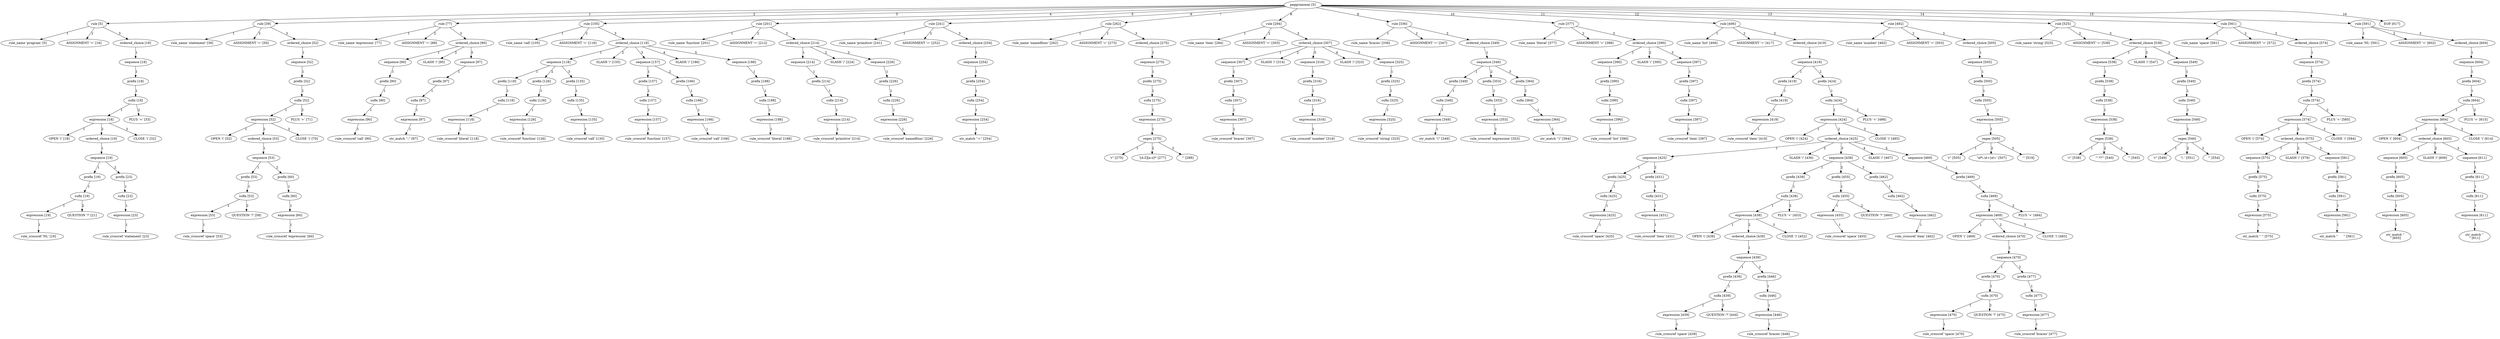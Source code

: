 digraph arpeggio_graph {
140420724990424 [label="peggrammar [5]"];
140420724990424->140420726235448 [label="1"]

140420726235448 [label="rule [5]"];
140420726235448->140420726651256 [label="1"]

140420726651256 [label="rule_name 'program' [5]"];
140420726235448->140420726652600 [label="2"]

140420726652600 [label="ASSIGNMENT '=' [16]"];
140420726235448->140420726235288 [label="3"]

140420726235288 [label="ordered_choice [18]"];
140420726235288->140420726235368 [label="1"]

140420726235368 [label="sequence [18]"];
140420726235368->140420726235208 [label="1"]

140420726235208 [label="prefix [18]"];
140420726235208->140420726640456 [label="1"]

140420726640456 [label="sufix [18]"];
140420726640456->140420726640536 [label="1"]

140420726640536 [label="expression [18]"];
140420726640536->140420726155640 [label="1"]

140420726155640 [label="OPEN '(' [18]"];
140420726640536->140420726640376 [label="2"]

140420726640376 [label="ordered_choice [19]"];
140420726640376->140420726640296 [label="1"]

140420726640296 [label="sequence [19]"];
140420726640296->140420726639816 [label="1"]

140420726639816 [label="prefix [19]"];
140420726639816->140420726639976 [label="1"]

140420726639976 [label="sufix [19]"];
140420726639976->140420726639896 [label="1"]

140420726639896 [label="expression [19]"];
140420726639896->140420726156536 [label="1"]

140420726156536 [label="rule_crossref 'NL' [19]"];
140420726639976->140420726156592 [label="2"]

140420726156592 [label="QUESTION '?' [21]"];
140420726640296->140420726640216 [label="2"]

140420726640216 [label="prefix [23]"];
140420726640216->140420726640136 [label="1"]

140420726640136 [label="sufix [23]"];
140420726640136->140420726640056 [label="1"]

140420726640056 [label="expression [23]"];
140420726640056->140420726157208 [label="1"]

140420726157208 [label="rule_crossref 'statement' [23]"];
140420726640536->140420726198624 [label="3"]

140420726198624 [label="CLOSE ')' [32]"];
140420726640456->140420726199352 [label="2"]

140420726199352 [label="PLUS '+' [33]"];
140420724990424->140420726236568 [label="2"]

140420726236568 [label="rule [39]"];
140420726236568->140420726199520 [label="1"]

140420726199520 [label="rule_name 'statement' [39]"];
140420726236568->140420726200136 [label="2"]

140420726200136 [label="ASSIGNMENT '=' [50]"];
140420726236568->140420726236408 [label="3"]

140420726236408 [label="ordered_choice [52]"];
140420726236408->140420726236488 [label="1"]

140420726236488 [label="sequence [52]"];
140420726236488->140420726236168 [label="1"]

140420726236168 [label="prefix [52]"];
140420726236168->140420726236328 [label="1"]

140420726236328 [label="sufix [52]"];
140420726236328->140420726236248 [label="1"]

140420726236248 [label="expression [52]"];
140420726236248->140420726200752 [label="1"]

140420726200752 [label="OPEN '(' [52]"];
140420726236248->140420726236088 [label="2"]

140420726236088 [label="ordered_choice [53]"];
140420726236088->140420726236008 [label="1"]

140420726236008 [label="sequence [53]"];
140420726236008->140420726235608 [label="1"]

140420726235608 [label="prefix [53]"];
140420726235608->140420726235688 [label="1"]

140420726235688 [label="sufix [53]"];
140420726235688->140420726235528 [label="1"]

140420726235528 [label="expression [53]"];
140420726235528->140420726201536 [label="1"]

140420726201536 [label="rule_crossref 'space' [53]"];
140420726235688->140420726201592 [label="2"]

140420726201592 [label="QUESTION '?' [58]"];
140420726236008->140420726235928 [label="2"]

140420726235928 [label="prefix [60]"];
140420726235928->140420726235848 [label="1"]

140420726235848 [label="sufix [60]"];
140420726235848->140420726235768 [label="1"]

140420726235768 [label="expression [60]"];
140420726235768->140420726202208 [label="1"]

140420726202208 [label="rule_crossref 'expression' [60]"];
140420726236248->140420726200920 [label="3"]

140420726200920 [label="CLOSE ')' [70]"];
140420726236328->140420726281384 [label="2"]

140420726281384 [label="PLUS '+' [71]"];
140420724990424->140420726237368 [label="3"]

140420726237368 [label="rule [77]"];
140420726237368->140420726281552 [label="1"]

140420726281552 [label="rule_name 'expression' [77]"];
140420726237368->140420726282168 [label="2"]

140420726282168 [label="ASSIGNMENT '=' [88]"];
140420726237368->140420726237288 [label="3"]

140420726237288 [label="ordered_choice [90]"];
140420726237288->140420726236888 [label="1"]

140420726236888 [label="sequence [90]"];
140420726236888->140420726236808 [label="1"]

140420726236808 [label="prefix [90]"];
140420726236808->140420726236648 [label="1"]

140420726236648 [label="sufix [90]"];
140420726236648->140420726236728 [label="1"]

140420726236728 [label="expression [90]"];
140420726236728->140420726283008 [label="1"]

140420726283008 [label="rule_crossref 'call' [90]"];
140420726237288->140420726283512 [label="2"]

140420726283512 [label="SLASH '/' [95]"];
140420726237288->140420726237208 [label="3"]

140420726237208 [label="sequence [97]"];
140420726237208->140420726237128 [label="1"]

140420726237128 [label="prefix [97]"];
140420726237128->140420726236968 [label="1"]

140420726236968 [label="sufix [97]"];
140420726236968->140420726237048 [label="1"]

140420726237048 [label="expression [97]"];
140420726237048->140420726358536 [label="1"]

140420726358536 [label="str_match '';'' [97]"];
140420724990424->140420726239128 [label="4"]

140420726239128 [label="rule [105]"];
140420726239128->140420726359152 [label="1"]

140420726359152 [label="rule_name 'call' [105]"];
140420726239128->140420726359712 [label="2"]

140420726359712 [label="ASSIGNMENT '=' [116]"];
140420726239128->140420726239048 [label="3"]

140420726239048 [label="ordered_choice [118]"];
140420726239048->140420726238168 [label="1"]

140420726238168 [label="sequence [118]"];
140420726238168->140420726237608 [label="1"]

140420726237608 [label="prefix [118]"];
140420726237608->140420726237528 [label="1"]

140420726237528 [label="sufix [118]"];
140420726237528->140420726237448 [label="1"]

140420726237448 [label="expression [118]"];
140420726237448->140420726360552 [label="1"]

140420726360552 [label="rule_crossref 'literal' [118]"];
140420726238168->140420726237848 [label="2"]

140420726237848 [label="prefix [126]"];
140420726237848->140420726237768 [label="1"]

140420726237768 [label="sufix [126]"];
140420726237768->140420726237688 [label="1"]

140420726237688 [label="expression [126]"];
140420726237688->140420726361448 [label="1"]

140420726361448 [label="rule_crossref 'function' [126]"];
140420726238168->140420726238088 [label="3"]

140420726238088 [label="prefix [135]"];
140420726238088->140420726238008 [label="1"]

140420726238008 [label="sufix [135]"];
140420726238008->140420726237928 [label="1"]

140420726237928 [label="expression [135]"];
140420726237928->140420725912016 [label="1"]

140420725912016 [label="rule_crossref 'call' [135]"];
140420726239048->140420725912520 [label="2"]

140420725912520 [label="SLASH '/' [155]"];
140420726239048->140420726238728 [label="3"]

140420726238728 [label="sequence [157]"];
140420726238728->140420726238408 [label="1"]

140420726238408 [label="prefix [157]"];
140420726238408->140420726238328 [label="1"]

140420726238328 [label="sufix [157]"];
140420726238328->140420726238248 [label="1"]

140420726238248 [label="expression [157]"];
140420726238248->140420725913808 [label="1"]

140420725913808 [label="rule_crossref 'function' [157]"];
140420726238728->140420726238648 [label="2"]

140420726238648 [label="prefix [166]"];
140420726238648->140420726238568 [label="1"]

140420726238568 [label="sufix [166]"];
140420726238568->140420726238488 [label="1"]

140420726238488 [label="expression [166]"];
140420726238488->140420725914872 [label="1"]

140420725914872 [label="rule_crossref 'call' [166]"];
140420726239048->140420725913080 [label="4"]

140420725913080 [label="SLASH '/' [186]"];
140420726239048->140420726636616 [label="5"]

140420726636616 [label="sequence [188]"];
140420726636616->140420726238968 [label="1"]

140420726238968 [label="prefix [188]"];
140420726238968->140420726238888 [label="1"]

140420726238888 [label="sufix [188]"];
140420726238888->140420726238808 [label="1"]

140420726238808 [label="expression [188]"];
140420726238808->140420725990512 [label="1"]

140420725990512 [label="rule_crossref 'literal' [188]"];
140420724990424->140420726043416 [label="5"]

140420726043416 [label="rule [201]"];
140420726043416->140420726153736 [label="1"]

140420726153736 [label="rule_name 'function' [201]"];
140420726043416->140420726153680 [label="2"]

140420726153680 [label="ASSIGNMENT '=' [212]"];
140420726043416->140420726043336 [label="3"]

140420726043336 [label="ordered_choice [214]"];
140420726043336->140420726042936 [label="1"]

140420726042936 [label="sequence [214]"];
140420726042936->140420726042856 [label="1"]

140420726042856 [label="prefix [214]"];
140420726042856->140420726042776 [label="1"]

140420726042776 [label="sufix [214]"];
140420726042776->140420726042696 [label="1"]

140420726042696 [label="expression [214]"];
140420726042696->140420726153624 [label="1"]

140420726153624 [label="rule_crossref 'primitive' [214]"];
140420726043336->140420726650696 [label="2"]

140420726650696 [label="SLASH '/' [224]"];
140420726043336->140420726043256 [label="3"]

140420726043256 [label="sequence [226]"];
140420726043256->140420726043176 [label="1"]

140420726043176 [label="prefix [226]"];
140420726043176->140420726043096 [label="1"]

140420726043096 [label="sufix [226]"];
140420726043096->140420726043016 [label="1"]

140420726043016 [label="expression [226]"];
140420726043016->140420726651032 [label="1"]

140420726651032 [label="rule_crossref 'namedfunc' [226]"];
140420724990424->140420726043896 [label="6"]

140420726043896 [label="rule [241]"];
140420726043896->140420726652040 [label="1"]

140420726652040 [label="rule_name 'primitive' [241]"];
140420726043896->140420726650752 [label="2"]

140420726650752 [label="ASSIGNMENT '=' [252]"];
140420726043896->140420726043816 [label="3"]

140420726043816 [label="ordered_choice [254]"];
140420726043816->140420726043736 [label="1"]

140420726043736 [label="sequence [254]"];
140420726043736->140420726043656 [label="1"]

140420726043656 [label="prefix [254]"];
140420726043656->140420726043576 [label="1"]

140420726043576 [label="sufix [254]"];
140420726043576->140420726043496 [label="1"]

140420726043496 [label="expression [254]"];
140420726043496->140420725992192 [label="1"]

140420725992192 [label="str_match ''+'' [254]"];
140420724990424->140420726044456 [label="7"]

140420726044456 [label="rule [262]"];
140420726044456->140420725992696 [label="1"]

140420725992696 [label="rule_name 'namedfunc' [262]"];
140420726044456->140420725993312 [label="2"]

140420725993312 [label="ASSIGNMENT '=' [273]"];
140420726044456->140420726044376 [label="3"]

140420726044376 [label="ordered_choice [275]"];
140420726044376->140420726044296 [label="1"]

140420726044296 [label="sequence [275]"];
140420726044296->140420726044216 [label="1"]

140420726044216 [label="prefix [275]"];
140420726044216->140420726044136 [label="1"]

140420726044136 [label="sufix [275]"];
140420726044136->140420726044056 [label="1"]

140420726044056 [label="expression [275]"];
140420726044056->140420726043976 [label="1"]

140420726043976 [label="regex [275]"];
140420726043976->140420725617272 [label="1"]

140420725617272 [label=" 'r'' [275]"];
140420726043976->140420725617216 [label="2"]

140420725617216 [label=" '[A-Z][a-z]*' [277]"];
140420726043976->140420725617384 [label="3"]

140420725617384 [label=" ''' [288]"];
140420724990424->140420726045576 [label="8"]

140420726045576 [label="rule [294]"];
140420726045576->140420725618560 [label="1"]

140420725618560 [label="rule_name 'item' [294]"];
140420726045576->140420725618056 [label="2"]

140420725618056 [label="ASSIGNMENT '=' [305]"];
140420726045576->140420726045496 [label="3"]

140420726045496 [label="ordered_choice [307]"];
140420726045496->140420726044776 [label="1"]

140420726044776 [label="sequence [307]"];
140420726044776->140420726044696 [label="1"]

140420726044696 [label="prefix [307]"];
140420726044696->140420726044616 [label="1"]

140420726044616 [label="sufix [307]"];
140420726044616->140420726044536 [label="1"]

140420726044536 [label="expression [307]"];
140420726044536->140420725619456 [label="1"]

140420725619456 [label="rule_crossref 'braces' [307]"];
140420726045496->140420725619960 [label="2"]

140420725619960 [label="SLASH '/' [314]"];
140420726045496->140420726045096 [label="3"]

140420726045096 [label="sequence [316]"];
140420726045096->140420726045016 [label="1"]

140420726045016 [label="prefix [316]"];
140420726045016->140420726044936 [label="1"]

140420726044936 [label="sufix [316]"];
140420726044936->140420726044856 [label="1"]

140420726044856 [label="expression [316]"];
140420726044856->140420725695152 [label="1"]

140420725695152 [label="rule_crossref 'number' [316]"];
140420726045496->140420725695656 [label="4"]

140420725695656 [label="SLASH '/' [323]"];
140420726045496->140420726045416 [label="5"]

140420726045416 [label="sequence [325]"];
140420726045416->140420726045336 [label="1"]

140420726045336 [label="prefix [325]"];
140420726045336->140420726045256 [label="1"]

140420726045256 [label="sufix [325]"];
140420726045256->140420726045176 [label="1"]

140420726045176 [label="expression [325]"];
140420726045176->140420725697000 [label="1"]

140420725697000 [label="rule_crossref 'string' [325]"];
140420724990424->140420726046536 [label="9"]

140420726046536 [label="rule [336]"];
140420726046536->140420725697616 [label="1"]

140420725697616 [label="rule_name 'braces' [336]"];
140420726046536->140420725698176 [label="2"]

140420725698176 [label="ASSIGNMENT '=' [347]"];
140420726046536->140420726046456 [label="3"]

140420726046456 [label="ordered_choice [349]"];
140420726046456->140420726046376 [label="1"]

140420726046376 [label="sequence [349]"];
140420726046376->140420726045816 [label="1"]

140420726045816 [label="prefix [349]"];
140420726045816->140420726045736 [label="1"]

140420726045736 [label="sufix [349]"];
140420726045736->140420726045656 [label="1"]

140420726045656 [label="expression [349]"];
140420726045656->140420725777128 [label="1"]

140420725777128 [label="str_match ''('' [349]"];
140420726046376->140420726046056 [label="2"]

140420726046056 [label="prefix [353]"];
140420726046056->140420726045976 [label="1"]

140420726045976 [label="sufix [353]"];
140420726045976->140420726045896 [label="1"]

140420726045896 [label="expression [353]"];
140420726045896->140420725778024 [label="1"]

140420725778024 [label="rule_crossref 'expression' [353]"];
140420726046376->140420726046296 [label="3"]

140420726046296 [label="prefix [364]"];
140420726046296->140420726046216 [label="1"]

140420726046216 [label="sufix [364]"];
140420726046216->140420726046136 [label="1"]

140420726046136 [label="expression [364]"];
140420726046136->140420725779312 [label="1"]

140420725779312 [label="str_match '')'' [364]"];
140420724990424->140420725871304 [label="10"]

140420725871304 [label="rule [377]"];
140420725871304->140420725779984 [label="1"]

140420725779984 [label="rule_name 'literal' [377]"];
140420725871304->140420725854336 [label="2"]

140420725854336 [label="ASSIGNMENT '=' [388]"];
140420725871304->140420725871224 [label="3"]

140420725871224 [label="ordered_choice [390]"];
140420725871224->140420725870824 [label="1"]

140420725870824 [label="sequence [390]"];
140420725870824->140420725870744 [label="1"]

140420725870744 [label="prefix [390]"];
140420725870744->140420725870664 [label="1"]

140420725870664 [label="sufix [390]"];
140420725870664->140420726046616 [label="1"]

140420726046616 [label="expression [390]"];
140420726046616->140420725855176 [label="1"]

140420725855176 [label="rule_crossref 'list' [390]"];
140420725871224->140420725855680 [label="2"]

140420725855680 [label="SLASH '/' [395]"];
140420725871224->140420725871144 [label="3"]

140420725871144 [label="sequence [397]"];
140420725871144->140420725871064 [label="1"]

140420725871064 [label="prefix [397]"];
140420725871064->140420725870984 [label="1"]

140420725870984 [label="sufix [397]"];
140420725870984->140420725870904 [label="1"]

140420725870904 [label="expression [397]"];
140420725870904->140420725857080 [label="1"]

140420725857080 [label="rule_crossref 'item' [397]"];
140420724990424->140420725170648 [label="11"]

140420725170648 [label="rule [406]"];
140420725170648->140420725857696 [label="1"]

140420725857696 [label="rule_name 'list' [406]"];
140420725170648->140420725858256 [label="2"]

140420725858256 [label="ASSIGNMENT '=' [417]"];
140420725170648->140420725170568 [label="3"]

140420725170568 [label="ordered_choice [419]"];
140420725170568->140420725170488 [label="1"]

140420725170488 [label="sequence [419]"];
140420725170488->140420725871544 [label="1"]

140420725871544 [label="prefix [419]"];
140420725871544->140420725871464 [label="1"]

140420725871464 [label="sufix [419]"];
140420725871464->140420725871384 [label="1"]

140420725871384 [label="expression [419]"];
140420725871384->140420725404504 [label="1"]

140420725404504 [label="rule_crossref 'item' [419]"];
140420725170488->140420725170408 [label="2"]

140420725170408 [label="prefix [424]"];
140420725170408->140420725170328 [label="1"]

140420725170328 [label="sufix [424]"];
140420725170328->140420725170248 [label="1"]

140420725170248 [label="expression [424]"];
140420725170248->140420725405568 [label="1"]

140420725405568 [label="OPEN '(' [424]"];
140420725170248->140420725874584 [label="2"]

140420725874584 [label="ordered_choice [425]"];
140420725874584->140420725872104 [label="1"]

140420725872104 [label="sequence [425]"];
140420725872104->140420725871784 [label="1"]

140420725871784 [label="prefix [425]"];
140420725871784->140420725871704 [label="1"]

140420725871704 [label="sufix [425]"];
140420725871704->140420725871624 [label="1"]

140420725871624 [label="expression [425]"];
140420725871624->140420725406464 [label="1"]

140420725406464 [label="rule_crossref 'space' [425]"];
140420725872104->140420725872024 [label="2"]

140420725872024 [label="prefix [431]"];
140420725872024->140420725871944 [label="1"]

140420725871944 [label="sufix [431]"];
140420725871944->140420725871864 [label="1"]

140420725871864 [label="expression [431]"];
140420725871864->140420725407472 [label="1"]

140420725407472 [label="rule_crossref 'item' [431]"];
140420725874584->140420725473576 [label="2"]

140420725473576 [label="SLASH '/' [436]"];
140420725874584->140420725873544 [label="3"]

140420725873544 [label="sequence [438]"];
140420725873544->140420725872984 [label="1"]

140420725872984 [label="prefix [438]"];
140420725872984->140420725872904 [label="1"]

140420725872904 [label="sufix [438]"];
140420725872904->140420725872824 [label="1"]

140420725872824 [label="expression [438]"];
140420725872824->140420725475032 [label="1"]

140420725475032 [label="OPEN '(' [438]"];
140420725872824->140420725872744 [label="2"]

140420725872744 [label="ordered_choice [439]"];
140420725872744->140420725872664 [label="1"]

140420725872664 [label="sequence [439]"];
140420725872664->140420725872344 [label="1"]

140420725872344 [label="prefix [439]"];
140420725872344->140420725872264 [label="1"]

140420725872264 [label="sufix [439]"];
140420725872264->140420725872184 [label="1"]

140420725872184 [label="expression [439]"];
140420725872184->140420725475928 [label="1"]

140420725475928 [label="rule_crossref 'space' [439]"];
140420725872264->140420725475984 [label="2"]

140420725475984 [label="QUESTION '?' [444]"];
140420725872664->140420725872584 [label="2"]

140420725872584 [label="prefix [446]"];
140420725872584->140420725872504 [label="1"]

140420725872504 [label="sufix [446]"];
140420725872504->140420725872424 [label="1"]

140420725872424 [label="expression [446]"];
140420725872424->140420725476712 [label="1"]

140420725476712 [label="rule_crossref 'braces' [446]"];
140420725872824->140420725475144 [label="3"]

140420725475144 [label="CLOSE ')' [452]"];
140420725872904->140420725543544 [label="2"]

140420725543544 [label="PLUS '+' [453]"];
140420725873544->140420725873224 [label="2"]

140420725873224 [label="prefix [455]"];
140420725873224->140420725873144 [label="1"]

140420725873144 [label="sufix [455]"];
140420725873144->140420725873064 [label="1"]

140420725873064 [label="expression [455]"];
140420725873064->140420725544216 [label="1"]

140420725544216 [label="rule_crossref 'space' [455]"];
140420725873144->140420725544272 [label="2"]

140420725544272 [label="QUESTION '?' [460]"];
140420725873544->140420725873464 [label="3"]

140420725873464 [label="prefix [462]"];
140420725873464->140420725873384 [label="1"]

140420725873384 [label="sufix [462]"];
140420725873384->140420725873304 [label="1"]

140420725873304 [label="expression [462]"];
140420725873304->140420725545000 [label="1"]

140420725545000 [label="rule_crossref 'item' [462]"];
140420725874584->140420725474136 [label="4"]

140420725474136 [label="SLASH '/' [467]"];
140420725874584->140420725874504 [label="5"]

140420725874504 [label="sequence [469]"];
140420725874504->140420725874424 [label="1"]

140420725874424 [label="prefix [469]"];
140420725874424->140420725874344 [label="1"]

140420725874344 [label="sufix [469]"];
140420725874344->140420725874264 [label="1"]

140420725874264 [label="expression [469]"];
140420725874264->140420725546344 [label="1"]

140420725546344 [label="OPEN '(' [469]"];
140420725874264->140420725874184 [label="2"]

140420725874184 [label="ordered_choice [470]"];
140420725874184->140420725874104 [label="1"]

140420725874104 [label="sequence [470]"];
140420725874104->140420725873784 [label="1"]

140420725873784 [label="prefix [470]"];
140420725873784->140420725873704 [label="1"]

140420725873704 [label="sufix [470]"];
140420725873704->140420725873624 [label="1"]

140420725873624 [label="expression [470]"];
140420725873624->140420725096744 [label="1"]

140420725096744 [label="rule_crossref 'space' [470]"];
140420725873704->140420725096800 [label="2"]

140420725096800 [label="QUESTION '?' [475]"];
140420725874104->140420725874024 [label="2"]

140420725874024 [label="prefix [477]"];
140420725874024->140420725873944 [label="1"]

140420725873944 [label="sufix [477]"];
140420725873944->140420725873864 [label="1"]

140420725873864 [label="expression [477]"];
140420725873864->140420725097528 [label="1"]

140420725097528 [label="rule_crossref 'braces' [477]"];
140420725874264->140420725097864 [label="3"]

140420725097864 [label="CLOSE ')' [483]"];
140420725874344->140420725098760 [label="2"]

140420725098760 [label="PLUS '+' [484]"];
140420725170248->140420725098928 [label="3"]

140420725098928 [label="CLOSE ')' [485]"];
140420725170328->140420725099712 [label="2"]

140420725099712 [label="PLUS '+' [486]"];
140420724990424->140420725171208 [label="12"]

140420725171208 [label="rule [492]"];
140420725171208->140420725100216 [label="1"]

140420725100216 [label="rule_name 'number' [492]"];
140420725171208->140420725099656 [label="2"]

140420725099656 [label="ASSIGNMENT '=' [503]"];
140420725171208->140420725171128 [label="3"]

140420725171128 [label="ordered_choice [505]"];
140420725171128->140420725171048 [label="1"]

140420725171048 [label="sequence [505]"];
140420725171048->140420725170968 [label="1"]

140420725170968 [label="prefix [505]"];
140420725170968->140420725170888 [label="1"]

140420725170888 [label="sufix [505]"];
140420725170888->140420725170808 [label="1"]

140420725170808 [label="expression [505]"];
140420725170808->140420725170728 [label="1"]

140420725170728 [label="regex [505]"];
140420725170728->140420725187080 [label="1"]

140420725187080 [label=" 'r'' [505]"];
140420725170728->140420725187024 [label="2"]

140420725187024 [label=" '\\d*\\.\\d+|\\d+' [507]"];
140420725170728->140420725187192 [label="3"]

140420725187192 [label=" ''' [519]"];
140420724990424->140420725172168 [label="13"]

140420725172168 [label="rule [525]"];
140420725172168->140420725188368 [label="1"]

140420725188368 [label="rule_name 'string' [525]"];
140420725172168->140420725187864 [label="2"]

140420725187864 [label="ASSIGNMENT '=' [536]"];
140420725172168->140420725172088 [label="3"]

140420725172088 [label="ordered_choice [538]"];
140420725172088->140420725171608 [label="1"]

140420725171608 [label="sequence [538]"];
140420725171608->140420725171528 [label="1"]

140420725171528 [label="prefix [538]"];
140420725171528->140420725171448 [label="1"]

140420725171448 [label="sufix [538]"];
140420725171448->140420725171368 [label="1"]

140420725171368 [label="expression [538]"];
140420725171368->140420725171288 [label="1"]

140420725171288 [label="regex [538]"];
140420725171288->140420725189152 [label="1"]

140420725189152 [label=" 'r'' [538]"];
140420725171288->140420725189264 [label="2"]

140420725189264 [label=" '\".*?\"' [540]"];
140420725171288->140420725189320 [label="3"]

140420725189320 [label=" ''' [545]"];
140420725172088->140420725189824 [label="2"]

140420725189824 [label="SLASH '/' [547]"];
140420725172088->140420725172008 [label="3"]

140420725172008 [label="sequence [549]"];
140420725172008->140420725171928 [label="1"]

140420725171928 [label="prefix [549]"];
140420725171928->140420725171848 [label="1"]

140420725171848 [label="sufix [549]"];
140420725171848->140420725171768 [label="1"]

140420725171768 [label="expression [549]"];
140420725171768->140420725171688 [label="1"]

140420725171688 [label="regex [549]"];
140420725171688->140420725260808 [label="1"]

140420725260808 [label=" 'r'' [549]"];
140420725171688->140420725260920 [label="2"]

140420725260920 [label=" '\\'.' [551]"];
140420725171688->140420725260976 [label="3"]

140420725260976 [label=" ''' [554]"];
140420724990424->140420725173368 [label="14"]

140420725173368 [label="rule [561]"];
140420725173368->140420725261592 [label="1"]

140420725261592 [label="rule_name 'space' [561]"];
140420725173368->140420725262152 [label="2"]

140420725262152 [label="ASSIGNMENT '=' [572]"];
140420725173368->140420725173208 [label="3"]

140420725173208 [label="ordered_choice [574]"];
140420725173208->140420725173288 [label="1"]

140420725173288 [label="sequence [574]"];
140420725173288->140420725173128 [label="1"]

140420725173128 [label="prefix [574]"];
140420725173128->140420725173048 [label="1"]

140420725173048 [label="sufix [574]"];
140420725173048->140420725172968 [label="1"]

140420725172968 [label="expression [574]"];
140420725172968->140420725263048 [label="1"]

140420725263048 [label="OPEN '(' [574]"];
140420725172968->140420725172888 [label="2"]

140420725172888 [label="ordered_choice [575]"];
140420725172888->140420725172488 [label="1"]

140420725172488 [label="sequence [575]"];
140420725172488->140420725172408 [label="1"]

140420725172408 [label="prefix [575]"];
140420725172408->140420725172328 [label="1"]

140420725172328 [label="sufix [575]"];
140420725172328->140420725172248 [label="1"]

140420725172248 [label="expression [575]"];
140420725172248->140420725264168 [label="1"]

140420725264168 [label="str_match '' '' [575]"];
140420725172888->140420725330272 [label="2"]

140420725330272 [label="SLASH '/' [579]"];
140420725172888->140420725172808 [label="3"]

140420725172808 [label="sequence [581]"];
140420725172808->140420725172728 [label="1"]

140420725172728 [label="prefix [581]"];
140420725172728->140420725172648 [label="1"]

140420725172648 [label="sufix [581]"];
140420725172648->140420725172568 [label="1"]

140420725172568 [label="expression [581]"];
140420725172568->140420725331896 [label="1"]

140420725331896 [label="str_match ''	'' [581]"];
140420725172968->140420725330832 [label="3"]

140420725330832 [label="CLOSE ')' [584]"];
140420725173048->140420725333240 [label="2"]

140420725333240 [label="PLUS '+' [585]"];
140420724990424->140420724990344 [label="15"]

140420724990344 [label="rule [591]"];
140420724990344->140420725333576 [label="1"]

140420725333576 [label="rule_name 'NL' [591]"];
140420724990344->140420724887680 [label="2"]

140420724887680 [label="ASSIGNMENT '=' [602]"];
140420724990344->140420724990264 [label="3"]

140420724990264 [label="ordered_choice [604]"];
140420724990264->140420724990184 [label="1"]

140420724990184 [label="sequence [604]"];
140420724990184->140420724990104 [label="1"]

140420724990104 [label="prefix [604]"];
140420724990104->140420724990024 [label="1"]

140420724990024 [label="sufix [604]"];
140420724990024->140420725174168 [label="1"]

140420725174168 [label="expression [604]"];
140420725174168->140420724888296 [label="1"]

140420724888296 [label="OPEN '(' [604]"];
140420725174168->140420725174088 [label="2"]

140420725174088 [label="ordered_choice [605]"];
140420725174088->140420725173688 [label="1"]

140420725173688 [label="sequence [605]"];
140420725173688->140420725173608 [label="1"]

140420725173608 [label="prefix [605]"];
140420725173608->140420725173528 [label="1"]

140420725173528 [label="sufix [605]"];
140420725173528->140420725173448 [label="1"]

140420725173448 [label="expression [605]"];
140420725173448->140420724889360 [label="1"]

140420724889360 [label="str_match '''' [605]"];
140420725174088->140420724889864 [label="2"]

140420724889864 [label="SLASH '/' [609]"];
140420725174088->140420725174008 [label="3"]

140420725174008 [label="sequence [611]"];
140420725174008->140420725173928 [label="1"]

140420725173928 [label="prefix [611]"];
140420725173928->140420725173768 [label="1"]

140420725173768 [label="sufix [611]"];
140420725173768->140420725173848 [label="1"]

140420725173848 [label="expression [611]"];
140420725173848->140420724891544 [label="1"]

140420724891544 [label="str_match ''\n'' [611]"];
140420725174168->140420724961688 [label="3"]

140420724961688 [label="CLOSE ')' [614]"];
140420724990024->140420724962528 [label="2"]

140420724962528 [label="PLUS '+' [615]"];
140420724990424->140420724962696 [label="16"]

140420724962696 [label="EOF [617]"];
}